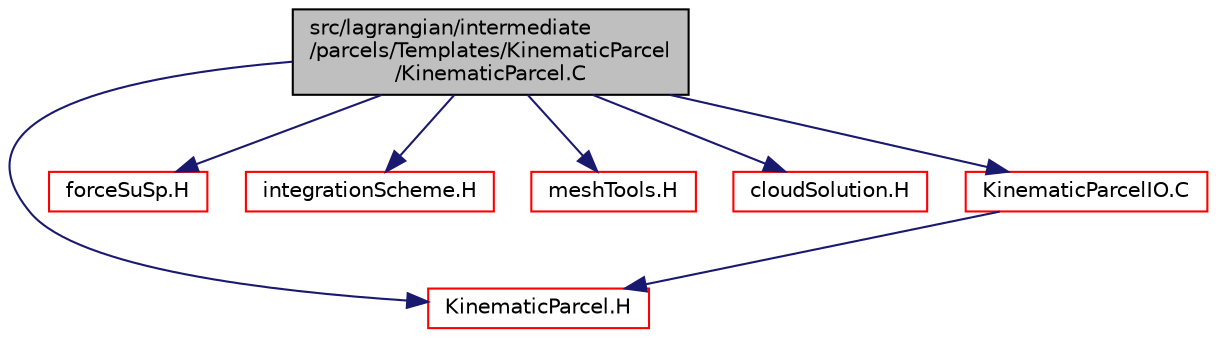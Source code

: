digraph "src/lagrangian/intermediate/parcels/Templates/KinematicParcel/KinematicParcel.C"
{
  bgcolor="transparent";
  edge [fontname="Helvetica",fontsize="10",labelfontname="Helvetica",labelfontsize="10"];
  node [fontname="Helvetica",fontsize="10",shape=record];
  Node1 [label="src/lagrangian/intermediate\l/parcels/Templates/KinematicParcel\l/KinematicParcel.C",height=0.2,width=0.4,color="black", fillcolor="grey75", style="filled" fontcolor="black"];
  Node1 -> Node2 [color="midnightblue",fontsize="10",style="solid",fontname="Helvetica"];
  Node2 [label="KinematicParcel.H",height=0.2,width=0.4,color="red",URL="$KinematicParcel_8H.html"];
  Node1 -> Node3 [color="midnightblue",fontsize="10",style="solid",fontname="Helvetica"];
  Node3 [label="forceSuSp.H",height=0.2,width=0.4,color="red",URL="$forceSuSp_8H.html"];
  Node1 -> Node4 [color="midnightblue",fontsize="10",style="solid",fontname="Helvetica"];
  Node4 [label="integrationScheme.H",height=0.2,width=0.4,color="red",URL="$integrationScheme_8H.html"];
  Node1 -> Node5 [color="midnightblue",fontsize="10",style="solid",fontname="Helvetica"];
  Node5 [label="meshTools.H",height=0.2,width=0.4,color="red",URL="$meshTools_8H.html"];
  Node1 -> Node6 [color="midnightblue",fontsize="10",style="solid",fontname="Helvetica"];
  Node6 [label="cloudSolution.H",height=0.2,width=0.4,color="red",URL="$cloudSolution_8H.html"];
  Node1 -> Node7 [color="midnightblue",fontsize="10",style="solid",fontname="Helvetica"];
  Node7 [label="KinematicParcelIO.C",height=0.2,width=0.4,color="red",URL="$KinematicParcelIO_8C.html"];
  Node7 -> Node2 [color="midnightblue",fontsize="10",style="solid",fontname="Helvetica"];
}
